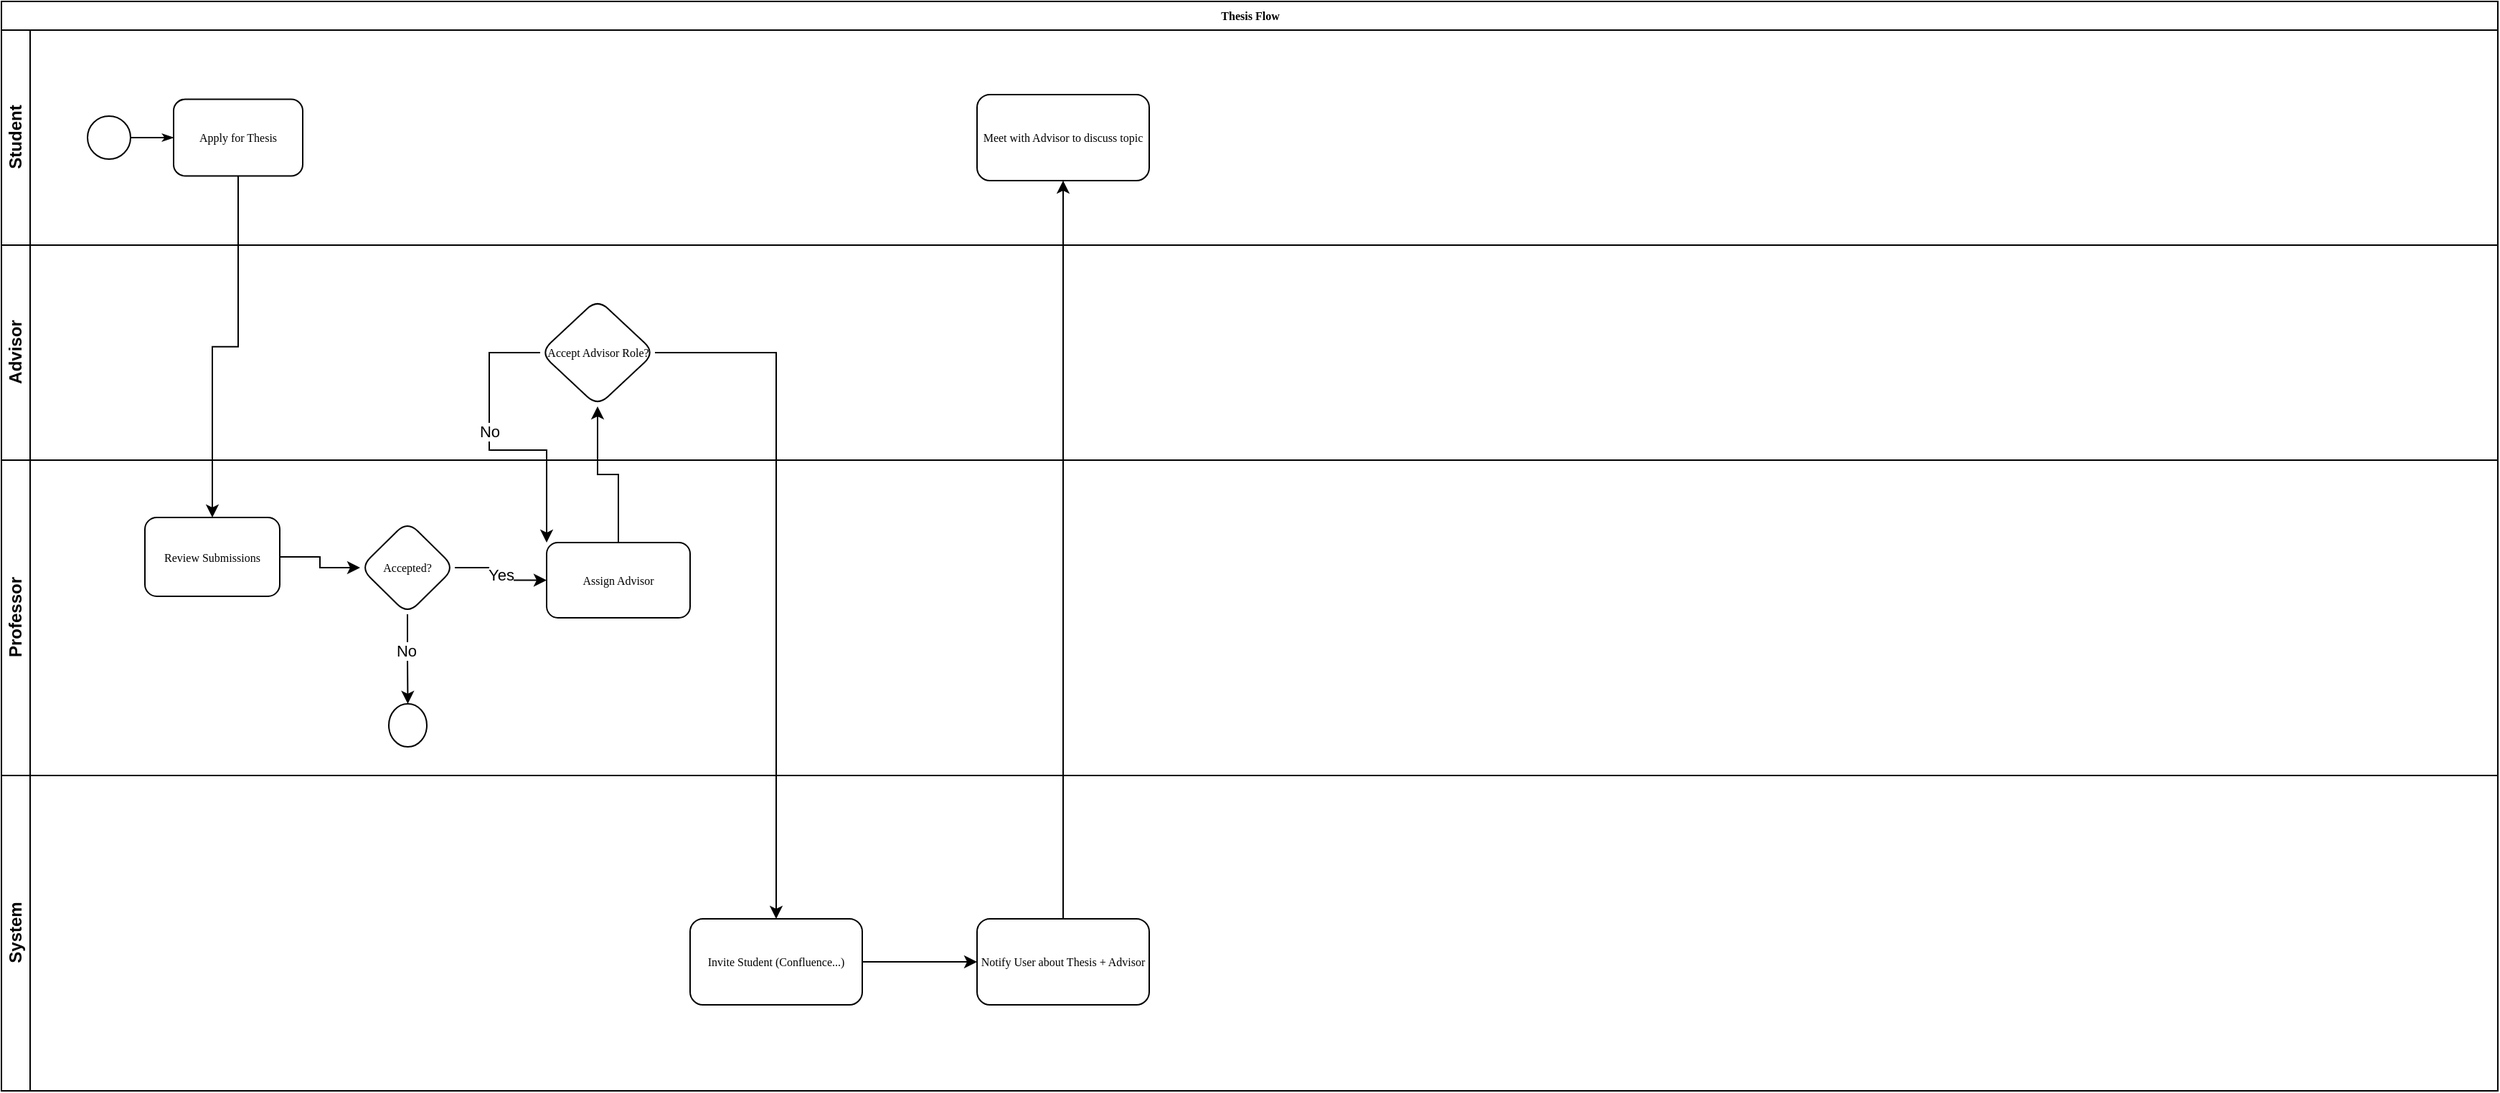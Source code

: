 <mxfile version="24.6.3" type="github">
  <diagram name="Page-1" id="c7488fd3-1785-93aa-aadb-54a6760d102a">
    <mxGraphModel dx="1006" dy="507" grid="1" gridSize="10" guides="1" tooltips="1" connect="1" arrows="1" fold="1" page="1" pageScale="1" pageWidth="1100" pageHeight="850" background="none" math="0" shadow="0">
      <root>
        <mxCell id="0" />
        <mxCell id="1" parent="0" />
        <mxCell id="2b4e8129b02d487f-1" value="Thesis Flow" style="swimlane;html=1;childLayout=stackLayout;horizontal=1;startSize=20;horizontalStack=0;rounded=0;shadow=0;labelBackgroundColor=none;strokeWidth=1;fontFamily=Verdana;fontSize=8;align=center;" parent="1" vertex="1">
          <mxGeometry x="180" y="70" width="1740" height="760" as="geometry" />
        </mxCell>
        <mxCell id="2b4e8129b02d487f-2" value="Student" style="swimlane;html=1;startSize=20;horizontal=0;" parent="2b4e8129b02d487f-1" vertex="1">
          <mxGeometry y="20" width="1740" height="150" as="geometry" />
        </mxCell>
        <mxCell id="2b4e8129b02d487f-18" style="edgeStyle=orthogonalEdgeStyle;rounded=0;html=1;labelBackgroundColor=none;startArrow=none;startFill=0;startSize=5;endArrow=classicThin;endFill=1;endSize=5;jettySize=auto;orthogonalLoop=1;strokeWidth=1;fontFamily=Verdana;fontSize=8" parent="2b4e8129b02d487f-2" source="2b4e8129b02d487f-5" target="2b4e8129b02d487f-6" edge="1">
          <mxGeometry relative="1" as="geometry" />
        </mxCell>
        <mxCell id="2b4e8129b02d487f-5" value="" style="ellipse;whiteSpace=wrap;html=1;rounded=0;shadow=0;labelBackgroundColor=none;strokeWidth=1;fontFamily=Verdana;fontSize=8;align=center;" parent="2b4e8129b02d487f-2" vertex="1">
          <mxGeometry x="60" y="60" width="30" height="30" as="geometry" />
        </mxCell>
        <mxCell id="2b4e8129b02d487f-6" value="Apply for Thesis" style="rounded=1;whiteSpace=wrap;html=1;shadow=0;labelBackgroundColor=none;strokeWidth=1;fontFamily=Verdana;fontSize=8;align=center;" parent="2b4e8129b02d487f-2" vertex="1">
          <mxGeometry x="120" y="48.25" width="90" height="53.5" as="geometry" />
        </mxCell>
        <mxCell id="wLagZGArtr6KGIQW5PzV-41" value="Meet with Advisor to discuss topic" style="whiteSpace=wrap;html=1;fontSize=8;fontFamily=Verdana;rounded=1;shadow=0;labelBackgroundColor=none;strokeWidth=1;" vertex="1" parent="2b4e8129b02d487f-2">
          <mxGeometry x="680" y="45" width="120" height="60" as="geometry" />
        </mxCell>
        <mxCell id="wLagZGArtr6KGIQW5PzV-42" value="" style="edgeStyle=orthogonalEdgeStyle;rounded=0;orthogonalLoop=1;jettySize=auto;html=1;" edge="1" parent="2b4e8129b02d487f-2" source="wLagZGArtr6KGIQW5PzV-38" target="wLagZGArtr6KGIQW5PzV-41">
          <mxGeometry relative="1" as="geometry">
            <Array as="points">
              <mxPoint x="740" y="230" />
              <mxPoint x="740" y="230" />
            </Array>
          </mxGeometry>
        </mxCell>
        <mxCell id="2b4e8129b02d487f-3" value="Advisor" style="swimlane;html=1;startSize=20;horizontal=0;" parent="2b4e8129b02d487f-1" vertex="1">
          <mxGeometry y="170" width="1740" height="150" as="geometry" />
        </mxCell>
        <mxCell id="wLagZGArtr6KGIQW5PzV-22" value="Accept Advisor Role?" style="rhombus;whiteSpace=wrap;html=1;fontSize=8;fontFamily=Verdana;rounded=1;shadow=0;labelBackgroundColor=none;strokeWidth=1;" vertex="1" parent="2b4e8129b02d487f-3">
          <mxGeometry x="375.5" y="37.5" width="80" height="75" as="geometry" />
        </mxCell>
        <mxCell id="2b4e8129b02d487f-4" value="Professor" style="swimlane;html=1;startSize=20;horizontal=0;" parent="2b4e8129b02d487f-1" vertex="1">
          <mxGeometry y="320" width="1740" height="220" as="geometry" />
        </mxCell>
        <mxCell id="wLagZGArtr6KGIQW5PzV-16" value="" style="edgeStyle=orthogonalEdgeStyle;rounded=0;orthogonalLoop=1;jettySize=auto;html=1;" edge="1" parent="2b4e8129b02d487f-4" source="wLagZGArtr6KGIQW5PzV-13" target="wLagZGArtr6KGIQW5PzV-15">
          <mxGeometry relative="1" as="geometry" />
        </mxCell>
        <mxCell id="wLagZGArtr6KGIQW5PzV-13" value="Review Submissions" style="whiteSpace=wrap;html=1;fontSize=8;fontFamily=Verdana;rounded=1;shadow=0;labelBackgroundColor=none;strokeWidth=1;" vertex="1" parent="2b4e8129b02d487f-4">
          <mxGeometry x="100" y="40" width="94" height="55" as="geometry" />
        </mxCell>
        <mxCell id="wLagZGArtr6KGIQW5PzV-18" value="" style="edgeStyle=orthogonalEdgeStyle;rounded=0;orthogonalLoop=1;jettySize=auto;html=1;" edge="1" parent="2b4e8129b02d487f-4" source="wLagZGArtr6KGIQW5PzV-15" target="wLagZGArtr6KGIQW5PzV-17">
          <mxGeometry relative="1" as="geometry" />
        </mxCell>
        <mxCell id="wLagZGArtr6KGIQW5PzV-19" value="No" style="edgeLabel;html=1;align=center;verticalAlign=middle;resizable=0;points=[];" vertex="1" connectable="0" parent="wLagZGArtr6KGIQW5PzV-18">
          <mxGeometry x="-0.209" y="-1" relative="1" as="geometry">
            <mxPoint as="offset" />
          </mxGeometry>
        </mxCell>
        <mxCell id="wLagZGArtr6KGIQW5PzV-21" value="Yes" style="edgeStyle=orthogonalEdgeStyle;rounded=0;orthogonalLoop=1;jettySize=auto;html=1;" edge="1" parent="2b4e8129b02d487f-4" source="wLagZGArtr6KGIQW5PzV-15" target="wLagZGArtr6KGIQW5PzV-20">
          <mxGeometry relative="1" as="geometry" />
        </mxCell>
        <mxCell id="wLagZGArtr6KGIQW5PzV-15" value="Accepted?" style="rhombus;whiteSpace=wrap;html=1;fontSize=8;fontFamily=Verdana;rounded=1;shadow=0;labelBackgroundColor=none;strokeWidth=1;" vertex="1" parent="2b4e8129b02d487f-4">
          <mxGeometry x="250" y="42.5" width="66" height="65" as="geometry" />
        </mxCell>
        <mxCell id="wLagZGArtr6KGIQW5PzV-17" value="" style="ellipse;whiteSpace=wrap;html=1;fontSize=8;fontFamily=Verdana;rounded=1;shadow=0;labelBackgroundColor=none;strokeWidth=1;" vertex="1" parent="2b4e8129b02d487f-4">
          <mxGeometry x="270" y="170" width="26.5" height="30" as="geometry" />
        </mxCell>
        <mxCell id="wLagZGArtr6KGIQW5PzV-20" value="Assign Advisor" style="whiteSpace=wrap;html=1;fontSize=8;fontFamily=Verdana;rounded=1;shadow=0;labelBackgroundColor=none;strokeWidth=1;" vertex="1" parent="2b4e8129b02d487f-4">
          <mxGeometry x="380" y="57.5" width="100" height="52.5" as="geometry" />
        </mxCell>
        <mxCell id="wLagZGArtr6KGIQW5PzV-26" value="System" style="swimlane;html=1;startSize=20;horizontal=0;" vertex="1" parent="2b4e8129b02d487f-1">
          <mxGeometry y="540" width="1740" height="220" as="geometry" />
        </mxCell>
        <mxCell id="wLagZGArtr6KGIQW5PzV-39" value="" style="edgeStyle=orthogonalEdgeStyle;rounded=0;orthogonalLoop=1;jettySize=auto;html=1;" edge="1" parent="wLagZGArtr6KGIQW5PzV-26" source="wLagZGArtr6KGIQW5PzV-36" target="wLagZGArtr6KGIQW5PzV-38">
          <mxGeometry relative="1" as="geometry" />
        </mxCell>
        <mxCell id="wLagZGArtr6KGIQW5PzV-36" value="Invite Student (Confluence...)" style="whiteSpace=wrap;html=1;fontSize=8;fontFamily=Verdana;rounded=1;shadow=0;labelBackgroundColor=none;strokeWidth=1;" vertex="1" parent="wLagZGArtr6KGIQW5PzV-26">
          <mxGeometry x="480" y="100" width="120" height="60" as="geometry" />
        </mxCell>
        <mxCell id="wLagZGArtr6KGIQW5PzV-38" value="Notify User about Thesis + Advisor" style="whiteSpace=wrap;html=1;fontSize=8;fontFamily=Verdana;rounded=1;shadow=0;labelBackgroundColor=none;strokeWidth=1;" vertex="1" parent="wLagZGArtr6KGIQW5PzV-26">
          <mxGeometry x="680" y="100" width="120" height="60" as="geometry" />
        </mxCell>
        <mxCell id="wLagZGArtr6KGIQW5PzV-23" value="" style="edgeStyle=orthogonalEdgeStyle;rounded=0;orthogonalLoop=1;jettySize=auto;html=1;" edge="1" parent="2b4e8129b02d487f-1" source="wLagZGArtr6KGIQW5PzV-20" target="wLagZGArtr6KGIQW5PzV-22">
          <mxGeometry relative="1" as="geometry" />
        </mxCell>
        <mxCell id="wLagZGArtr6KGIQW5PzV-24" style="edgeStyle=orthogonalEdgeStyle;rounded=0;orthogonalLoop=1;jettySize=auto;html=1;" edge="1" parent="2b4e8129b02d487f-1" source="wLagZGArtr6KGIQW5PzV-22" target="wLagZGArtr6KGIQW5PzV-20">
          <mxGeometry relative="1" as="geometry">
            <Array as="points">
              <mxPoint x="340" y="245" />
              <mxPoint x="340" y="313" />
              <mxPoint x="380" y="313" />
            </Array>
          </mxGeometry>
        </mxCell>
        <mxCell id="wLagZGArtr6KGIQW5PzV-25" value="No" style="edgeLabel;html=1;align=center;verticalAlign=middle;resizable=0;points=[];" vertex="1" connectable="0" parent="wLagZGArtr6KGIQW5PzV-24">
          <mxGeometry x="-0.137" relative="1" as="geometry">
            <mxPoint as="offset" />
          </mxGeometry>
        </mxCell>
        <mxCell id="wLagZGArtr6KGIQW5PzV-37" value="" style="edgeStyle=orthogonalEdgeStyle;rounded=0;orthogonalLoop=1;jettySize=auto;html=1;" edge="1" parent="2b4e8129b02d487f-1" source="wLagZGArtr6KGIQW5PzV-22" target="wLagZGArtr6KGIQW5PzV-36">
          <mxGeometry relative="1" as="geometry" />
        </mxCell>
        <mxCell id="wLagZGArtr6KGIQW5PzV-44" style="edgeStyle=orthogonalEdgeStyle;rounded=0;orthogonalLoop=1;jettySize=auto;html=1;exitX=0.5;exitY=1;exitDx=0;exitDy=0;entryX=0.5;entryY=0;entryDx=0;entryDy=0;" edge="1" parent="2b4e8129b02d487f-1" source="2b4e8129b02d487f-6" target="wLagZGArtr6KGIQW5PzV-13">
          <mxGeometry relative="1" as="geometry" />
        </mxCell>
      </root>
    </mxGraphModel>
  </diagram>
</mxfile>
